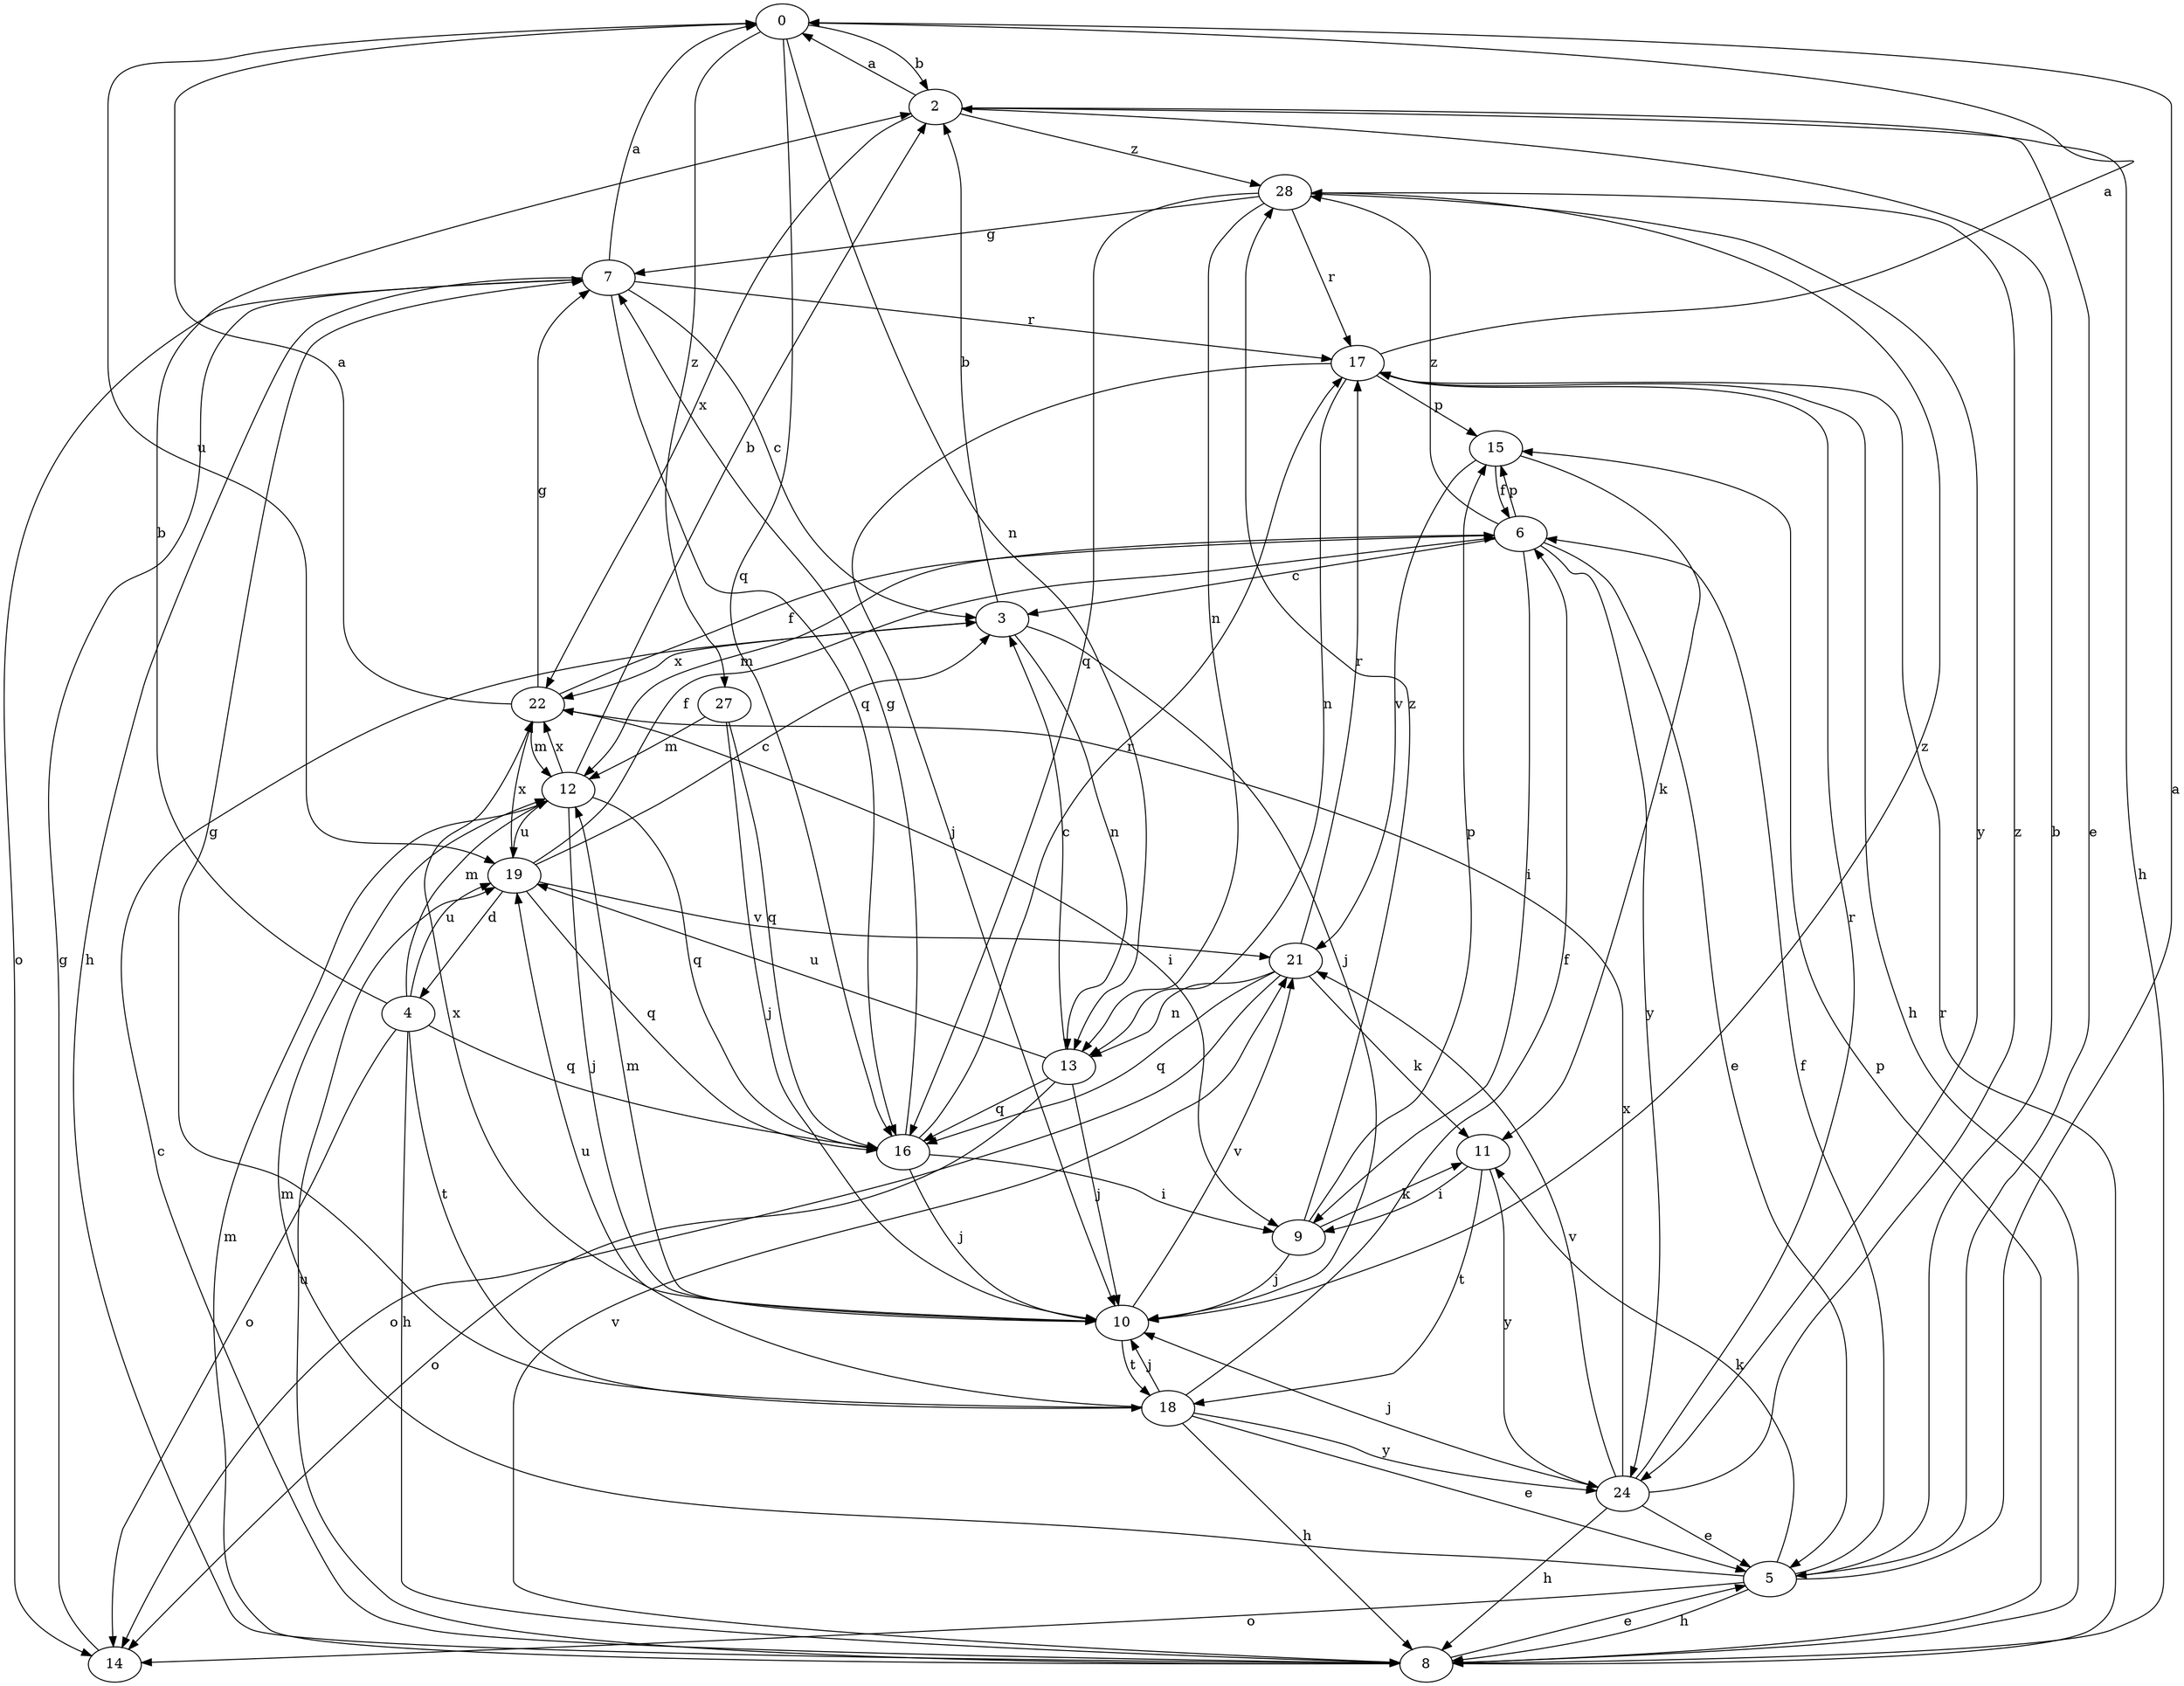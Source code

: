 strict digraph  {
0;
2;
3;
4;
5;
6;
7;
8;
9;
10;
11;
12;
13;
14;
15;
16;
17;
18;
19;
21;
22;
24;
27;
28;
0 -> 2  [label=b];
0 -> 13  [label=n];
0 -> 16  [label=q];
0 -> 19  [label=u];
0 -> 27  [label=z];
2 -> 0  [label=a];
2 -> 5  [label=e];
2 -> 8  [label=h];
2 -> 22  [label=x];
2 -> 28  [label=z];
3 -> 2  [label=b];
3 -> 10  [label=j];
3 -> 13  [label=n];
3 -> 22  [label=x];
4 -> 2  [label=b];
4 -> 8  [label=h];
4 -> 12  [label=m];
4 -> 14  [label=o];
4 -> 16  [label=q];
4 -> 18  [label=t];
4 -> 19  [label=u];
5 -> 0  [label=a];
5 -> 2  [label=b];
5 -> 6  [label=f];
5 -> 8  [label=h];
5 -> 11  [label=k];
5 -> 12  [label=m];
5 -> 14  [label=o];
6 -> 3  [label=c];
6 -> 5  [label=e];
6 -> 9  [label=i];
6 -> 12  [label=m];
6 -> 15  [label=p];
6 -> 24  [label=y];
6 -> 28  [label=z];
7 -> 0  [label=a];
7 -> 3  [label=c];
7 -> 8  [label=h];
7 -> 14  [label=o];
7 -> 16  [label=q];
7 -> 17  [label=r];
8 -> 3  [label=c];
8 -> 5  [label=e];
8 -> 12  [label=m];
8 -> 15  [label=p];
8 -> 17  [label=r];
8 -> 19  [label=u];
8 -> 21  [label=v];
9 -> 10  [label=j];
9 -> 11  [label=k];
9 -> 15  [label=p];
9 -> 28  [label=z];
10 -> 12  [label=m];
10 -> 18  [label=t];
10 -> 21  [label=v];
10 -> 22  [label=x];
10 -> 28  [label=z];
11 -> 9  [label=i];
11 -> 18  [label=t];
11 -> 24  [label=y];
12 -> 2  [label=b];
12 -> 10  [label=j];
12 -> 16  [label=q];
12 -> 19  [label=u];
12 -> 22  [label=x];
13 -> 3  [label=c];
13 -> 10  [label=j];
13 -> 14  [label=o];
13 -> 16  [label=q];
13 -> 19  [label=u];
14 -> 7  [label=g];
15 -> 6  [label=f];
15 -> 11  [label=k];
15 -> 21  [label=v];
16 -> 7  [label=g];
16 -> 9  [label=i];
16 -> 10  [label=j];
16 -> 17  [label=r];
17 -> 0  [label=a];
17 -> 8  [label=h];
17 -> 10  [label=j];
17 -> 13  [label=n];
17 -> 15  [label=p];
18 -> 5  [label=e];
18 -> 6  [label=f];
18 -> 7  [label=g];
18 -> 8  [label=h];
18 -> 10  [label=j];
18 -> 19  [label=u];
18 -> 24  [label=y];
19 -> 3  [label=c];
19 -> 4  [label=d];
19 -> 6  [label=f];
19 -> 16  [label=q];
19 -> 21  [label=v];
19 -> 22  [label=x];
21 -> 11  [label=k];
21 -> 13  [label=n];
21 -> 14  [label=o];
21 -> 16  [label=q];
21 -> 17  [label=r];
22 -> 0  [label=a];
22 -> 6  [label=f];
22 -> 7  [label=g];
22 -> 9  [label=i];
22 -> 12  [label=m];
24 -> 5  [label=e];
24 -> 8  [label=h];
24 -> 10  [label=j];
24 -> 17  [label=r];
24 -> 21  [label=v];
24 -> 22  [label=x];
24 -> 28  [label=z];
27 -> 10  [label=j];
27 -> 12  [label=m];
27 -> 16  [label=q];
28 -> 7  [label=g];
28 -> 13  [label=n];
28 -> 16  [label=q];
28 -> 17  [label=r];
28 -> 24  [label=y];
}
